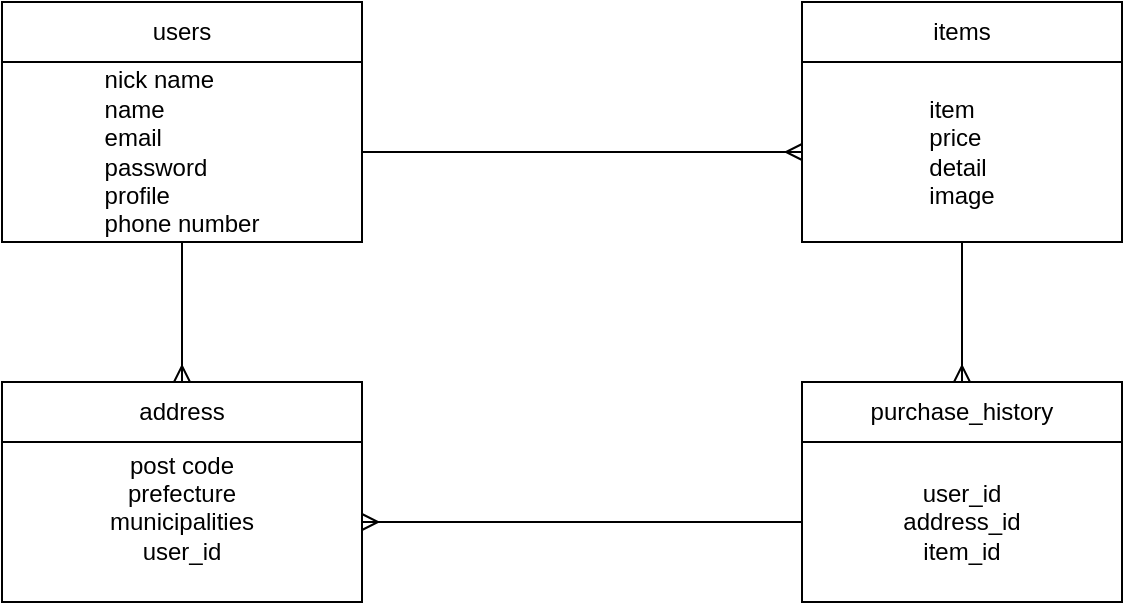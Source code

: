 <mxfile version="13.6.5">
    <diagram id="Bjtuqgxe46-oe95XXZj6" name="ページ1">
        <mxGraphModel dx="1021" dy="680" grid="1" gridSize="10" guides="1" tooltips="1" connect="1" arrows="1" fold="1" page="1" pageScale="1" pageWidth="827" pageHeight="1169" math="0" shadow="0">
            <root>
                <mxCell id="0"/>
                <mxCell id="1" parent="0"/>
                <mxCell id="18" style="edgeStyle=orthogonalEdgeStyle;rounded=0;orthogonalLoop=1;jettySize=auto;html=1;endArrow=ERmany;endFill=0;" parent="1" source="2" edge="1">
                    <mxGeometry relative="1" as="geometry">
                        <mxPoint x="130" y="320" as="targetPoint"/>
                    </mxGeometry>
                </mxCell>
                <mxCell id="19" style="edgeStyle=orthogonalEdgeStyle;rounded=0;orthogonalLoop=1;jettySize=auto;html=1;entryX=0;entryY=0.5;entryDx=0;entryDy=0;endArrow=ERmany;endFill=0;" parent="1" source="2" target="5" edge="1">
                    <mxGeometry relative="1" as="geometry"/>
                </mxCell>
                <mxCell id="2" value="&lt;div style=&quot;text-align: justify&quot;&gt;&lt;span&gt;nick name&lt;/span&gt;&lt;/div&gt;&lt;div style=&quot;text-align: justify&quot;&gt;&lt;span&gt;name&lt;/span&gt;&lt;/div&gt;&lt;div style=&quot;text-align: justify&quot;&gt;&lt;span&gt;email&lt;/span&gt;&lt;/div&gt;&lt;div style=&quot;text-align: justify&quot;&gt;&lt;span&gt;password&lt;/span&gt;&lt;/div&gt;&lt;div style=&quot;text-align: justify&quot;&gt;&lt;span&gt;profile&lt;/span&gt;&lt;/div&gt;&lt;div style=&quot;text-align: justify&quot;&gt;&lt;span&gt;phone number&lt;/span&gt;&lt;/div&gt;" style="whiteSpace=wrap;html=1;align=center;" parent="1" vertex="1">
                    <mxGeometry x="40" y="160" width="180" height="90" as="geometry"/>
                </mxCell>
                <mxCell id="4" value="users" style="whiteSpace=wrap;html=1;" parent="1" vertex="1">
                    <mxGeometry x="40" y="130" width="180" height="30" as="geometry"/>
                </mxCell>
                <mxCell id="20" style="edgeStyle=orthogonalEdgeStyle;rounded=0;orthogonalLoop=1;jettySize=auto;html=1;entryX=0.5;entryY=0;entryDx=0;entryDy=0;endArrow=ERmany;endFill=0;" parent="1" source="5" target="9" edge="1">
                    <mxGeometry relative="1" as="geometry"/>
                </mxCell>
                <mxCell id="5" value="&lt;div style=&quot;text-align: justify&quot;&gt;item&lt;/div&gt;&lt;div style=&quot;text-align: justify&quot;&gt;&lt;span&gt;price&lt;/span&gt;&lt;/div&gt;&lt;div style=&quot;text-align: justify&quot;&gt;&lt;span&gt;detail&lt;/span&gt;&lt;/div&gt;&lt;div style=&quot;text-align: justify&quot;&gt;&lt;span&gt;image&lt;/span&gt;&lt;/div&gt;" style="whiteSpace=wrap;html=1;align=center;fontStyle=0" parent="1" vertex="1">
                    <mxGeometry x="440" y="160" width="160" height="90" as="geometry"/>
                </mxCell>
                <mxCell id="6" value="items" style="whiteSpace=wrap;html=1;" parent="1" vertex="1">
                    <mxGeometry x="440" y="130" width="160" height="30" as="geometry"/>
                </mxCell>
                <mxCell id="9" value="purchase_history" style="whiteSpace=wrap;html=1;" parent="1" vertex="1">
                    <mxGeometry x="440" y="320" width="160" height="30" as="geometry"/>
                </mxCell>
                <mxCell id="27" style="edgeStyle=orthogonalEdgeStyle;rounded=0;orthogonalLoop=1;jettySize=auto;html=1;exitX=0;exitY=0.5;exitDx=0;exitDy=0;endArrow=ERmany;endFill=0;" edge="1" parent="1" source="10" target="12">
                    <mxGeometry relative="1" as="geometry">
                        <Array as="points">
                            <mxPoint x="310" y="390"/>
                            <mxPoint x="310" y="390"/>
                        </Array>
                    </mxGeometry>
                </mxCell>
                <mxCell id="10" value="user_id&lt;br&gt;address_id&lt;br&gt;item_id" style="whiteSpace=wrap;html=1;" parent="1" vertex="1">
                    <mxGeometry x="440" y="350" width="160" height="80" as="geometry"/>
                </mxCell>
                <mxCell id="11" value="address" style="whiteSpace=wrap;html=1;" parent="1" vertex="1">
                    <mxGeometry x="40" y="320" width="180" height="30" as="geometry"/>
                </mxCell>
                <mxCell id="12" value="post code&lt;br&gt;prefecture&lt;br&gt;municipalities&lt;br&gt;user_id&lt;br&gt;&lt;div style=&quot;text-align: justify&quot;&gt;&lt;br&gt;&lt;/div&gt;" style="whiteSpace=wrap;html=1;" parent="1" vertex="1">
                    <mxGeometry x="40" y="350" width="180" height="80" as="geometry"/>
                </mxCell>
            </root>
        </mxGraphModel>
    </diagram>
</mxfile>